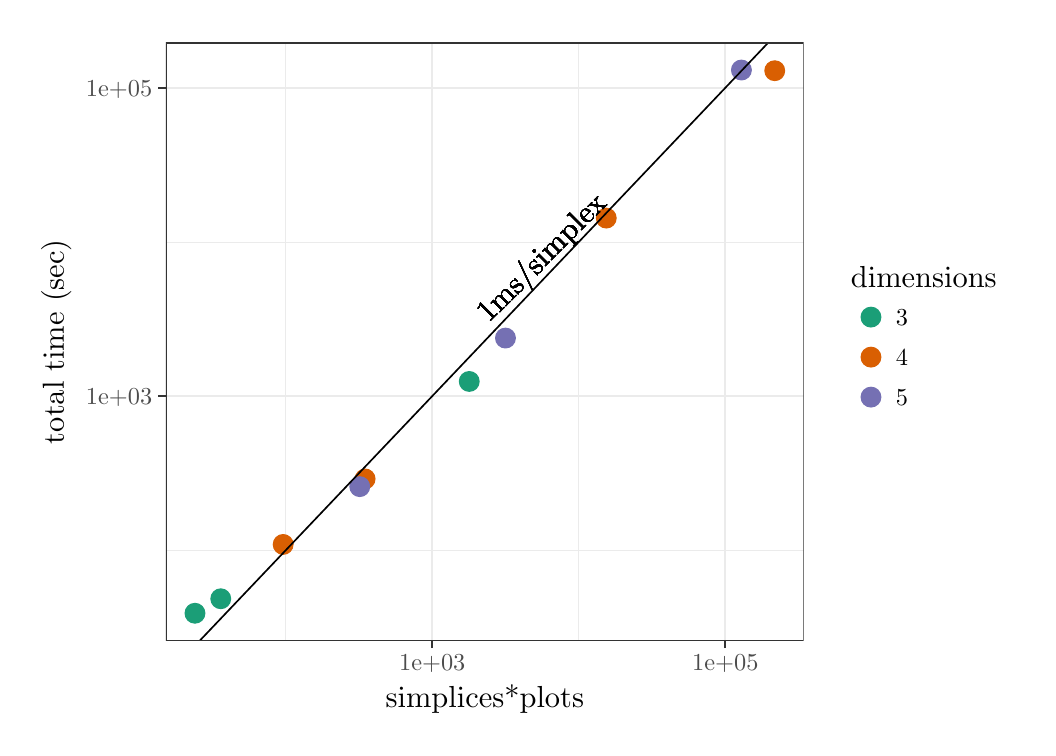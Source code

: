 % Created by tikzDevice version 0.10.1 on 2017-12-13 11:15:52
% !TEX encoding = UTF-8 Unicode
\begin{tikzpicture}[x=1pt,y=1pt]
\definecolor{fillColor}{RGB}{255,255,255}
\path[use as bounding box,fill=fillColor,fill opacity=0.00] (0,0) rectangle (361.35,252.94);
\begin{scope}
\path[clip] (  0.00,  0.00) rectangle (361.35,252.94);
\definecolor{drawColor}{RGB}{255,255,255}
\definecolor{fillColor}{RGB}{255,255,255}

\path[draw=drawColor,line width= 0.6pt,line join=round,line cap=round,fill=fillColor] (  0.00, -0.00) rectangle (361.35,252.94);
\end{scope}
\begin{scope}
\path[clip] ( 49.98, 31.53) rectangle (280.42,247.45);
\definecolor{fillColor}{RGB}{255,255,255}

\path[fill=fillColor] ( 49.98, 31.53) rectangle (280.42,247.45);
\definecolor{drawColor}{gray}{0.92}

\path[draw=drawColor,line width= 0.3pt,line join=round] ( 49.98, 64.13) --
	(280.42, 64.13);

\path[draw=drawColor,line width= 0.3pt,line join=round] ( 49.98,175.51) --
	(280.42,175.51);

\path[draw=drawColor,line width= 0.3pt,line join=round] ( 93.26, 31.53) --
	( 93.26,247.45);

\path[draw=drawColor,line width= 0.3pt,line join=round] (199.14, 31.53) --
	(199.14,247.45);

\path[draw=drawColor,line width= 0.6pt,line join=round] ( 49.98,119.82) --
	(280.42,119.82);

\path[draw=drawColor,line width= 0.6pt,line join=round] ( 49.98,231.20) --
	(280.42,231.20);

\path[draw=drawColor,line width= 0.6pt,line join=round] (146.20, 31.53) --
	(146.20,247.45);

\path[draw=drawColor,line width= 0.6pt,line join=round] (252.08, 31.53) --
	(252.08,247.45);
\definecolor{drawColor}{RGB}{27,158,119}
\definecolor{fillColor}{RGB}{27,158,119}

\path[draw=drawColor,line width= 0.4pt,line join=round,line cap=round,fill=fillColor] ( 69.77, 46.58) circle (  3.57);

\path[draw=drawColor,line width= 0.4pt,line join=round,line cap=round,fill=fillColor] ( 60.45, 41.34) circle (  3.57);
\definecolor{drawColor}{RGB}{217,95,2}
\definecolor{fillColor}{RGB}{217,95,2}

\path[draw=drawColor,line width= 0.4pt,line join=round,line cap=round,fill=fillColor] (121.93, 89.87) circle (  3.57);

\path[draw=drawColor,line width= 0.4pt,line join=round,line cap=round,fill=fillColor] ( 92.32, 66.20) circle (  3.57);
\definecolor{drawColor}{RGB}{117,112,179}
\definecolor{fillColor}{RGB}{117,112,179}

\path[draw=drawColor,line width= 0.4pt,line join=round,line cap=round,fill=fillColor] (172.65,140.78) circle (  3.57);

\path[draw=drawColor,line width= 0.4pt,line join=round,line cap=round,fill=fillColor] (120.00, 87.10) circle (  3.57);
\definecolor{drawColor}{RGB}{217,95,2}
\definecolor{fillColor}{RGB}{217,95,2}

\path[draw=drawColor,line width= 0.4pt,line join=round,line cap=round,fill=fillColor] (269.95,237.39) circle (  3.57);
\definecolor{drawColor}{RGB}{27,158,119}
\definecolor{fillColor}{RGB}{27,158,119}

\path[draw=drawColor,line width= 0.4pt,line join=round,line cap=round,fill=fillColor] (159.56,125.10) circle (  3.57);
\definecolor{drawColor}{RGB}{217,95,2}
\definecolor{fillColor}{RGB}{217,95,2}

\path[draw=drawColor,line width= 0.4pt,line join=round,line cap=round,fill=fillColor] (209.07,184.13) circle (  3.57);
\definecolor{drawColor}{RGB}{117,112,179}
\definecolor{fillColor}{RGB}{117,112,179}

\path[draw=drawColor,line width= 0.4pt,line join=round,line cap=round,fill=fillColor] (257.91,237.63) circle (  3.57);
\definecolor{drawColor}{RGB}{0,0,0}

\path[draw=drawColor,line width= 0.6pt,line join=round] ( 49.98, 18.59) -- (272.75,252.94);

\node[text=drawColor,rotate= 45.00,anchor=base,inner sep=0pt, outer sep=0pt, scale=  1.10] at (188.08,167.42) {1ms/simplex};

\node[text=drawColor,rotate= 45.00,anchor=base,inner sep=0pt, outer sep=0pt, scale=  1.10] at (188.08,167.42) {1ms/simplex};

\node[text=drawColor,rotate= 45.00,anchor=base,inner sep=0pt, outer sep=0pt, scale=  1.10] at (188.08,167.42) {1ms/simplex};

\node[text=drawColor,rotate= 45.00,anchor=base,inner sep=0pt, outer sep=0pt, scale=  1.10] at (188.08,167.42) {1ms/simplex};

\node[text=drawColor,rotate= 45.00,anchor=base,inner sep=0pt, outer sep=0pt, scale=  1.10] at (188.08,167.42) {1ms/simplex};

\node[text=drawColor,rotate= 45.00,anchor=base,inner sep=0pt, outer sep=0pt, scale=  1.10] at (188.08,167.42) {1ms/simplex};

\node[text=drawColor,rotate= 45.00,anchor=base,inner sep=0pt, outer sep=0pt, scale=  1.10] at (188.08,167.42) {1ms/simplex};

\node[text=drawColor,rotate= 45.00,anchor=base,inner sep=0pt, outer sep=0pt, scale=  1.10] at (188.08,167.42) {1ms/simplex};

\node[text=drawColor,rotate= 45.00,anchor=base,inner sep=0pt, outer sep=0pt, scale=  1.10] at (188.08,167.42) {1ms/simplex};

\node[text=drawColor,rotate= 45.00,anchor=base,inner sep=0pt, outer sep=0pt, scale=  1.10] at (188.08,167.42) {1ms/simplex};
\definecolor{drawColor}{gray}{0.20}

\path[draw=drawColor,line width= 0.6pt,line join=round,line cap=round] ( 49.98, 31.53) rectangle (280.42,247.45);
\end{scope}
\begin{scope}
\path[clip] (  0.00,  0.00) rectangle (361.35,252.94);
\definecolor{drawColor}{gray}{0.30}

\node[text=drawColor,anchor=base east,inner sep=0pt, outer sep=0pt, scale=  0.88] at ( 45.03,116.79) {1e+03};

\node[text=drawColor,anchor=base east,inner sep=0pt, outer sep=0pt, scale=  0.88] at ( 45.03,228.17) {1e+05};
\end{scope}
\begin{scope}
\path[clip] (  0.00,  0.00) rectangle (361.35,252.94);
\definecolor{drawColor}{gray}{0.20}

\path[draw=drawColor,line width= 0.6pt,line join=round] ( 47.23,119.82) --
	( 49.98,119.82);

\path[draw=drawColor,line width= 0.6pt,line join=round] ( 47.23,231.20) --
	( 49.98,231.20);
\end{scope}
\begin{scope}
\path[clip] (  0.00,  0.00) rectangle (361.35,252.94);
\definecolor{drawColor}{gray}{0.20}

\path[draw=drawColor,line width= 0.6pt,line join=round] (146.20, 28.78) --
	(146.20, 31.53);

\path[draw=drawColor,line width= 0.6pt,line join=round] (252.08, 28.78) --
	(252.08, 31.53);
\end{scope}
\begin{scope}
\path[clip] (  0.00,  0.00) rectangle (361.35,252.94);
\definecolor{drawColor}{gray}{0.30}

\node[text=drawColor,anchor=base,inner sep=0pt, outer sep=0pt, scale=  0.88] at (146.20, 20.52) {1e+03};

\node[text=drawColor,anchor=base,inner sep=0pt, outer sep=0pt, scale=  0.88] at (252.08, 20.52) {1e+05};
\end{scope}
\begin{scope}
\path[clip] (  0.00,  0.00) rectangle (361.35,252.94);
\definecolor{drawColor}{RGB}{0,0,0}

\node[text=drawColor,anchor=base,inner sep=0pt, outer sep=0pt, scale=  1.10] at (165.20,  7.44) {simplices*plots};
\end{scope}
\begin{scope}
\path[clip] (  0.00,  0.00) rectangle (361.35,252.94);
\definecolor{drawColor}{RGB}{0,0,0}

\node[text=drawColor,rotate= 90.00,anchor=base,inner sep=0pt, outer sep=0pt, scale=  1.10] at ( 13.08,139.49) {total time (sec)};
\end{scope}
\begin{scope}
\path[clip] (  0.00,  0.00) rectangle (361.35,252.94);
\definecolor{fillColor}{RGB}{255,255,255}

\path[fill=fillColor] (291.80,106.52) rectangle (355.85,172.45);
\end{scope}
\begin{scope}
\path[clip] (  0.00,  0.00) rectangle (361.35,252.94);
\definecolor{drawColor}{RGB}{0,0,0}

\node[text=drawColor,anchor=base west,inner sep=0pt, outer sep=0pt, scale=  1.10] at (297.49,159.19) {dimensions};
\end{scope}
\begin{scope}
\path[clip] (  0.00,  0.00) rectangle (361.35,252.94);
\definecolor{fillColor}{RGB}{255,255,255}

\path[fill=fillColor] (297.49,141.12) rectangle (311.95,155.57);
\end{scope}
\begin{scope}
\path[clip] (  0.00,  0.00) rectangle (361.35,252.94);
\definecolor{drawColor}{RGB}{27,158,119}
\definecolor{fillColor}{RGB}{27,158,119}

\path[draw=drawColor,line width= 0.4pt,line join=round,line cap=round,fill=fillColor] (304.72,148.35) circle (  3.57);
\end{scope}
\begin{scope}
\path[clip] (  0.00,  0.00) rectangle (361.35,252.94);
\definecolor{fillColor}{RGB}{255,255,255}

\path[fill=fillColor] (297.49,126.67) rectangle (311.95,141.12);
\end{scope}
\begin{scope}
\path[clip] (  0.00,  0.00) rectangle (361.35,252.94);
\definecolor{drawColor}{RGB}{217,95,2}
\definecolor{fillColor}{RGB}{217,95,2}

\path[draw=drawColor,line width= 0.4pt,line join=round,line cap=round,fill=fillColor] (304.72,133.89) circle (  3.57);
\end{scope}
\begin{scope}
\path[clip] (  0.00,  0.00) rectangle (361.35,252.94);
\definecolor{fillColor}{RGB}{255,255,255}

\path[fill=fillColor] (297.49,112.21) rectangle (311.95,126.67);
\end{scope}
\begin{scope}
\path[clip] (  0.00,  0.00) rectangle (361.35,252.94);
\definecolor{drawColor}{RGB}{117,112,179}
\definecolor{fillColor}{RGB}{117,112,179}

\path[draw=drawColor,line width= 0.4pt,line join=round,line cap=round,fill=fillColor] (304.72,119.44) circle (  3.57);
\end{scope}
\begin{scope}
\path[clip] (  0.00,  0.00) rectangle (361.35,252.94);
\definecolor{drawColor}{RGB}{0,0,0}

\node[text=drawColor,anchor=base west,inner sep=0pt, outer sep=0pt, scale=  0.88] at (313.75,145.32) {3};
\end{scope}
\begin{scope}
\path[clip] (  0.00,  0.00) rectangle (361.35,252.94);
\definecolor{drawColor}{RGB}{0,0,0}

\node[text=drawColor,anchor=base west,inner sep=0pt, outer sep=0pt, scale=  0.88] at (313.75,130.86) {4};
\end{scope}
\begin{scope}
\path[clip] (  0.00,  0.00) rectangle (361.35,252.94);
\definecolor{drawColor}{RGB}{0,0,0}

\node[text=drawColor,anchor=base west,inner sep=0pt, outer sep=0pt, scale=  0.88] at (313.75,116.41) {5};
\end{scope}
\end{tikzpicture}
